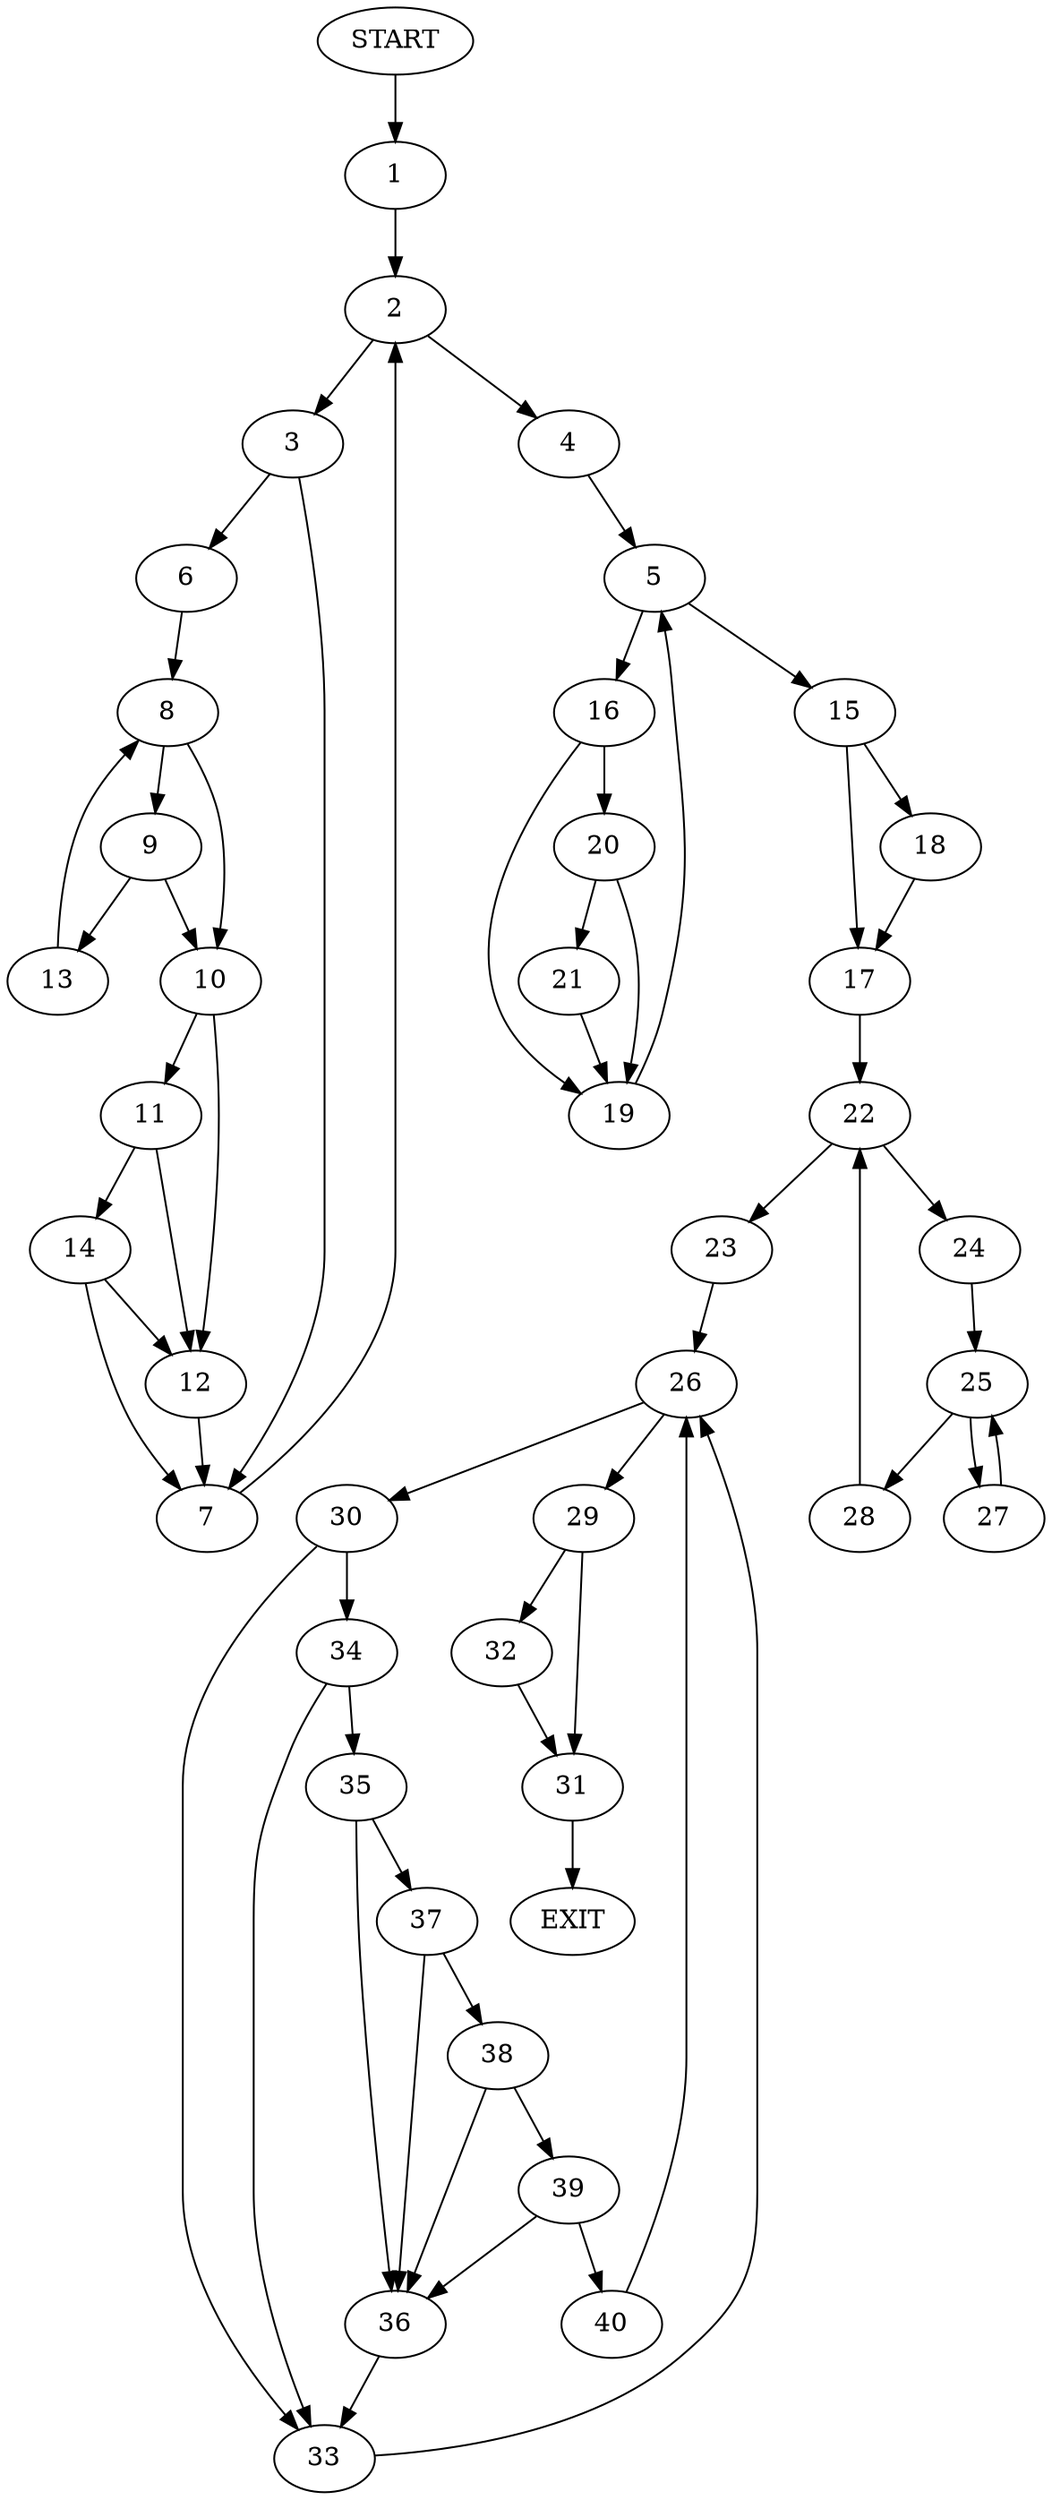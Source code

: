 digraph {
0 [label="START"]
41 [label="EXIT"]
0 -> 1
1 -> 2
2 -> 3
2 -> 4
4 -> 5
3 -> 6
3 -> 7
7 -> 2
6 -> 8
8 -> 9
8 -> 10
10 -> 11
10 -> 12
9 -> 13
9 -> 10
13 -> 8
11 -> 14
11 -> 12
12 -> 7
14 -> 12
14 -> 7
5 -> 15
5 -> 16
15 -> 17
15 -> 18
16 -> 19
16 -> 20
19 -> 5
20 -> 19
20 -> 21
21 -> 19
17 -> 22
18 -> 17
22 -> 23
22 -> 24
24 -> 25
23 -> 26
25 -> 27
25 -> 28
28 -> 22
27 -> 25
26 -> 29
26 -> 30
29 -> 31
29 -> 32
30 -> 33
30 -> 34
34 -> 33
34 -> 35
33 -> 26
35 -> 36
35 -> 37
36 -> 33
37 -> 38
37 -> 36
38 -> 39
38 -> 36
39 -> 36
39 -> 40
40 -> 26
31 -> 41
32 -> 31
}
